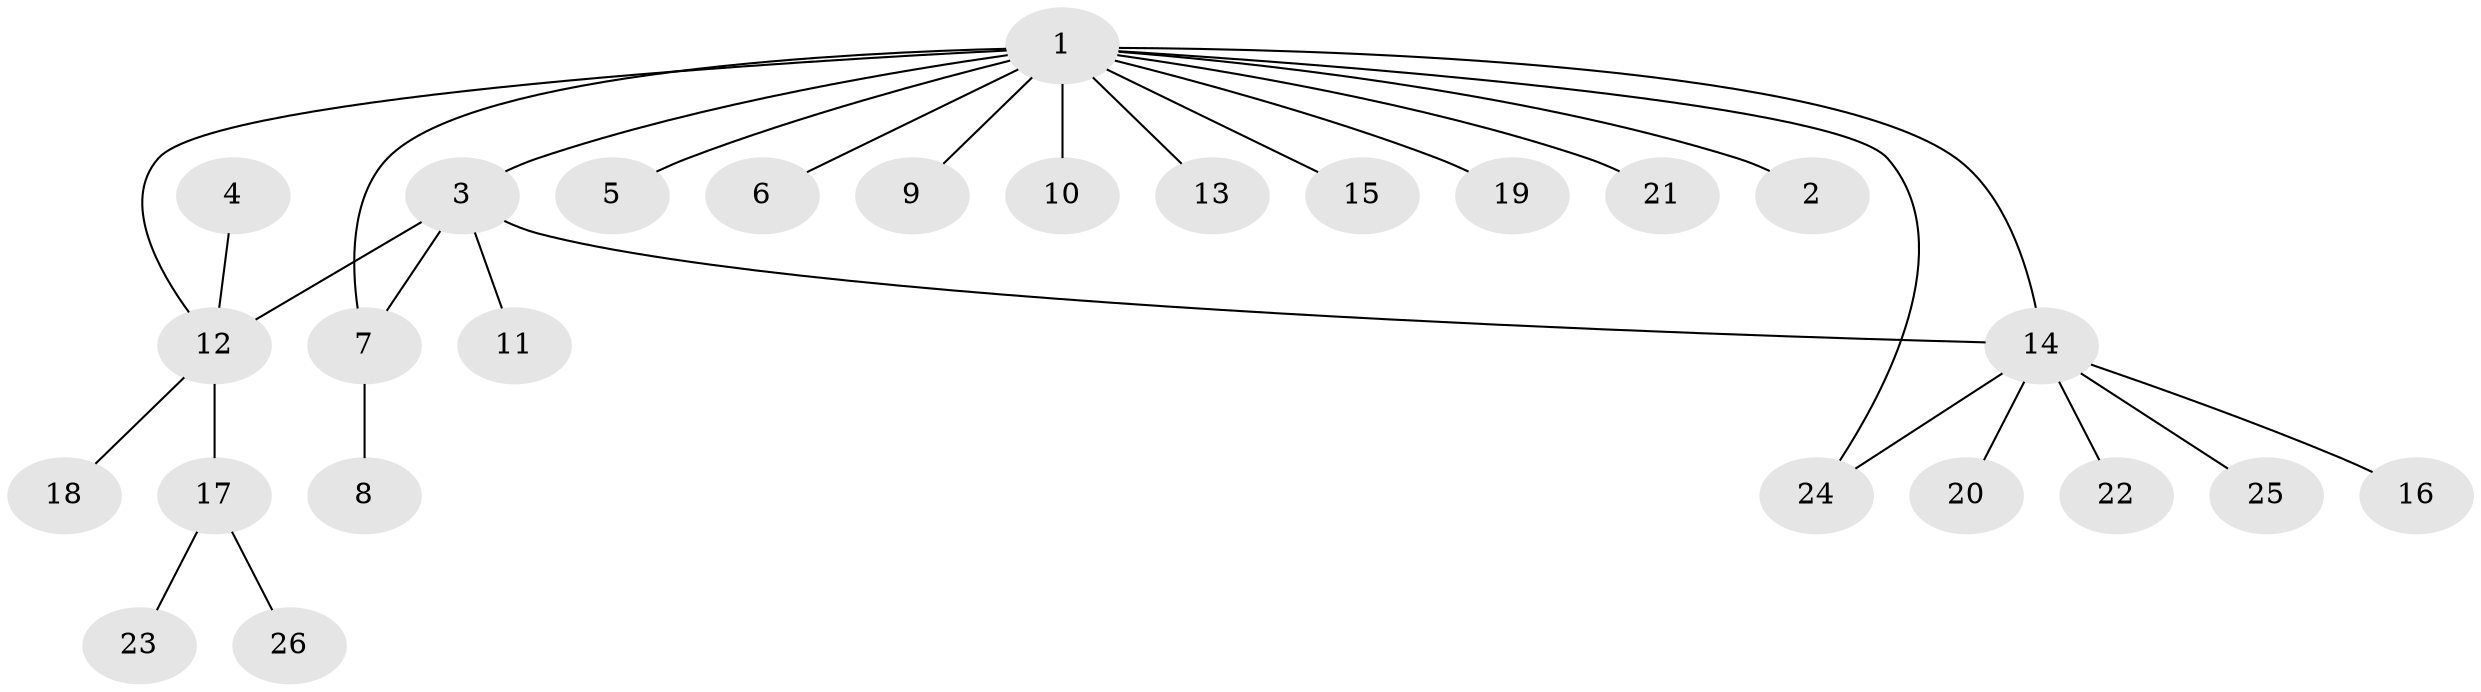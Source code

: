 // original degree distribution, {7: 0.08163265306122448, 4: 0.10204081632653061, 5: 0.02040816326530612, 2: 0.14285714285714285, 6: 0.02040816326530612, 3: 0.08163265306122448, 1: 0.5510204081632653}
// Generated by graph-tools (version 1.1) at 2025/26/03/09/25 03:26:42]
// undirected, 26 vertices, 29 edges
graph export_dot {
graph [start="1"]
  node [color=gray90,style=filled];
  1;
  2;
  3;
  4;
  5;
  6;
  7;
  8;
  9;
  10;
  11;
  12;
  13;
  14;
  15;
  16;
  17;
  18;
  19;
  20;
  21;
  22;
  23;
  24;
  25;
  26;
  1 -- 2 [weight=1.0];
  1 -- 3 [weight=2.0];
  1 -- 5 [weight=1.0];
  1 -- 6 [weight=1.0];
  1 -- 7 [weight=2.0];
  1 -- 9 [weight=1.0];
  1 -- 10 [weight=1.0];
  1 -- 12 [weight=1.0];
  1 -- 13 [weight=1.0];
  1 -- 14 [weight=2.0];
  1 -- 15 [weight=1.0];
  1 -- 19 [weight=1.0];
  1 -- 21 [weight=1.0];
  1 -- 24 [weight=1.0];
  3 -- 7 [weight=2.0];
  3 -- 11 [weight=1.0];
  3 -- 12 [weight=1.0];
  3 -- 14 [weight=1.0];
  4 -- 12 [weight=1.0];
  7 -- 8 [weight=1.0];
  12 -- 17 [weight=1.0];
  12 -- 18 [weight=1.0];
  14 -- 16 [weight=1.0];
  14 -- 20 [weight=1.0];
  14 -- 22 [weight=1.0];
  14 -- 24 [weight=1.0];
  14 -- 25 [weight=1.0];
  17 -- 23 [weight=1.0];
  17 -- 26 [weight=1.0];
}
